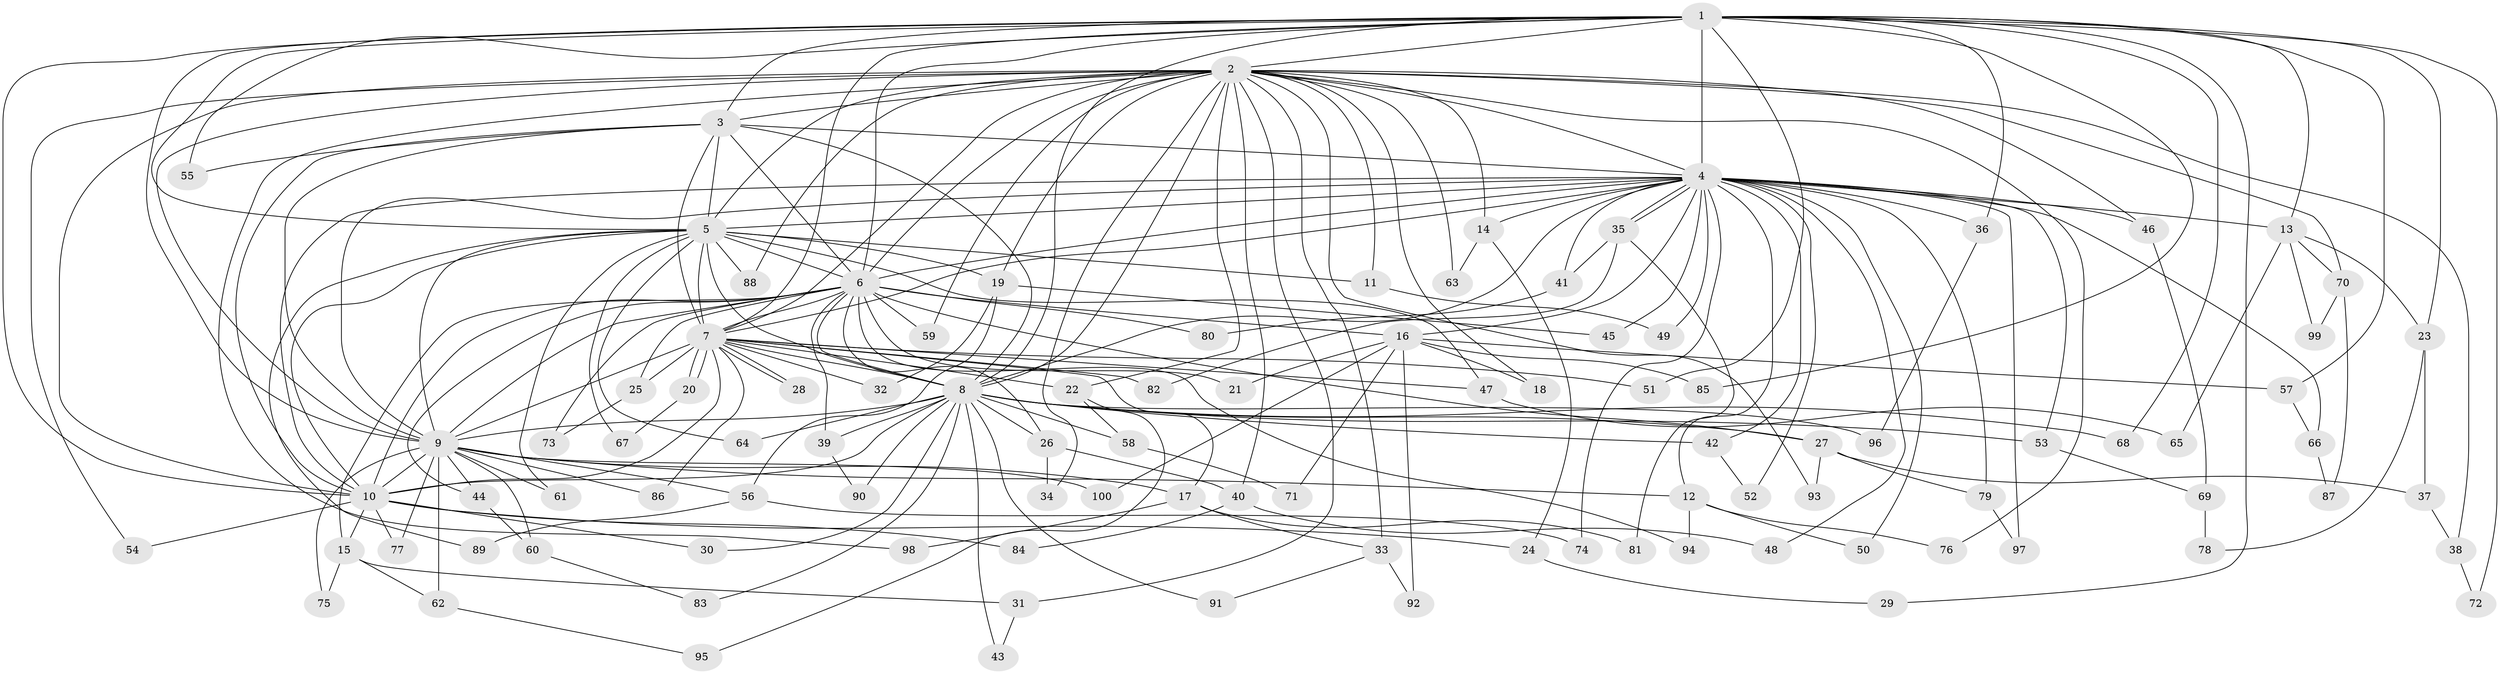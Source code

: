// Generated by graph-tools (version 1.1) at 2025/38/02/21/25 10:38:52]
// undirected, 100 vertices, 225 edges
graph export_dot {
graph [start="1"]
  node [color=gray90,style=filled];
  1;
  2;
  3;
  4;
  5;
  6;
  7;
  8;
  9;
  10;
  11;
  12;
  13;
  14;
  15;
  16;
  17;
  18;
  19;
  20;
  21;
  22;
  23;
  24;
  25;
  26;
  27;
  28;
  29;
  30;
  31;
  32;
  33;
  34;
  35;
  36;
  37;
  38;
  39;
  40;
  41;
  42;
  43;
  44;
  45;
  46;
  47;
  48;
  49;
  50;
  51;
  52;
  53;
  54;
  55;
  56;
  57;
  58;
  59;
  60;
  61;
  62;
  63;
  64;
  65;
  66;
  67;
  68;
  69;
  70;
  71;
  72;
  73;
  74;
  75;
  76;
  77;
  78;
  79;
  80;
  81;
  82;
  83;
  84;
  85;
  86;
  87;
  88;
  89;
  90;
  91;
  92;
  93;
  94;
  95;
  96;
  97;
  98;
  99;
  100;
  1 -- 2;
  1 -- 3;
  1 -- 4;
  1 -- 5;
  1 -- 6;
  1 -- 7;
  1 -- 8;
  1 -- 9;
  1 -- 10;
  1 -- 13;
  1 -- 23;
  1 -- 29;
  1 -- 36;
  1 -- 51;
  1 -- 55;
  1 -- 57;
  1 -- 68;
  1 -- 72;
  1 -- 85;
  2 -- 3;
  2 -- 4;
  2 -- 5;
  2 -- 6;
  2 -- 7;
  2 -- 8;
  2 -- 9;
  2 -- 10;
  2 -- 11;
  2 -- 14;
  2 -- 18;
  2 -- 19;
  2 -- 22;
  2 -- 31;
  2 -- 33;
  2 -- 34;
  2 -- 38;
  2 -- 40;
  2 -- 46;
  2 -- 54;
  2 -- 59;
  2 -- 63;
  2 -- 70;
  2 -- 76;
  2 -- 88;
  2 -- 93;
  2 -- 98;
  3 -- 4;
  3 -- 5;
  3 -- 6;
  3 -- 7;
  3 -- 8;
  3 -- 9;
  3 -- 10;
  3 -- 55;
  4 -- 5;
  4 -- 6;
  4 -- 7;
  4 -- 8;
  4 -- 9;
  4 -- 10;
  4 -- 12;
  4 -- 13;
  4 -- 14;
  4 -- 16;
  4 -- 35;
  4 -- 35;
  4 -- 36;
  4 -- 41;
  4 -- 42;
  4 -- 45;
  4 -- 46;
  4 -- 48;
  4 -- 49;
  4 -- 50;
  4 -- 52;
  4 -- 53;
  4 -- 66;
  4 -- 74;
  4 -- 79;
  4 -- 97;
  5 -- 6;
  5 -- 7;
  5 -- 8;
  5 -- 9;
  5 -- 10;
  5 -- 11;
  5 -- 19;
  5 -- 47;
  5 -- 61;
  5 -- 64;
  5 -- 67;
  5 -- 88;
  5 -- 89;
  6 -- 7;
  6 -- 8;
  6 -- 9;
  6 -- 10;
  6 -- 15;
  6 -- 16;
  6 -- 21;
  6 -- 25;
  6 -- 26;
  6 -- 27;
  6 -- 39;
  6 -- 44;
  6 -- 59;
  6 -- 73;
  6 -- 80;
  6 -- 94;
  7 -- 8;
  7 -- 9;
  7 -- 10;
  7 -- 17;
  7 -- 20;
  7 -- 20;
  7 -- 22;
  7 -- 25;
  7 -- 28;
  7 -- 28;
  7 -- 32;
  7 -- 47;
  7 -- 51;
  7 -- 82;
  7 -- 86;
  8 -- 9;
  8 -- 10;
  8 -- 26;
  8 -- 27;
  8 -- 30;
  8 -- 39;
  8 -- 42;
  8 -- 43;
  8 -- 53;
  8 -- 58;
  8 -- 64;
  8 -- 68;
  8 -- 83;
  8 -- 90;
  8 -- 91;
  8 -- 96;
  9 -- 10;
  9 -- 12;
  9 -- 17;
  9 -- 44;
  9 -- 56;
  9 -- 60;
  9 -- 61;
  9 -- 62;
  9 -- 75;
  9 -- 77;
  9 -- 86;
  9 -- 100;
  10 -- 15;
  10 -- 24;
  10 -- 30;
  10 -- 54;
  10 -- 77;
  10 -- 84;
  11 -- 49;
  12 -- 50;
  12 -- 76;
  12 -- 94;
  13 -- 23;
  13 -- 65;
  13 -- 70;
  13 -- 99;
  14 -- 24;
  14 -- 63;
  15 -- 31;
  15 -- 62;
  15 -- 75;
  16 -- 18;
  16 -- 21;
  16 -- 57;
  16 -- 71;
  16 -- 85;
  16 -- 92;
  16 -- 100;
  17 -- 33;
  17 -- 81;
  17 -- 98;
  19 -- 32;
  19 -- 45;
  19 -- 56;
  20 -- 67;
  22 -- 58;
  22 -- 95;
  23 -- 37;
  23 -- 78;
  24 -- 29;
  25 -- 73;
  26 -- 34;
  26 -- 40;
  27 -- 37;
  27 -- 79;
  27 -- 93;
  31 -- 43;
  33 -- 91;
  33 -- 92;
  35 -- 41;
  35 -- 81;
  35 -- 82;
  36 -- 96;
  37 -- 38;
  38 -- 72;
  39 -- 90;
  40 -- 48;
  40 -- 84;
  41 -- 80;
  42 -- 52;
  44 -- 60;
  46 -- 69;
  47 -- 65;
  53 -- 69;
  56 -- 74;
  56 -- 89;
  57 -- 66;
  58 -- 71;
  60 -- 83;
  62 -- 95;
  66 -- 87;
  69 -- 78;
  70 -- 87;
  70 -- 99;
  79 -- 97;
}
